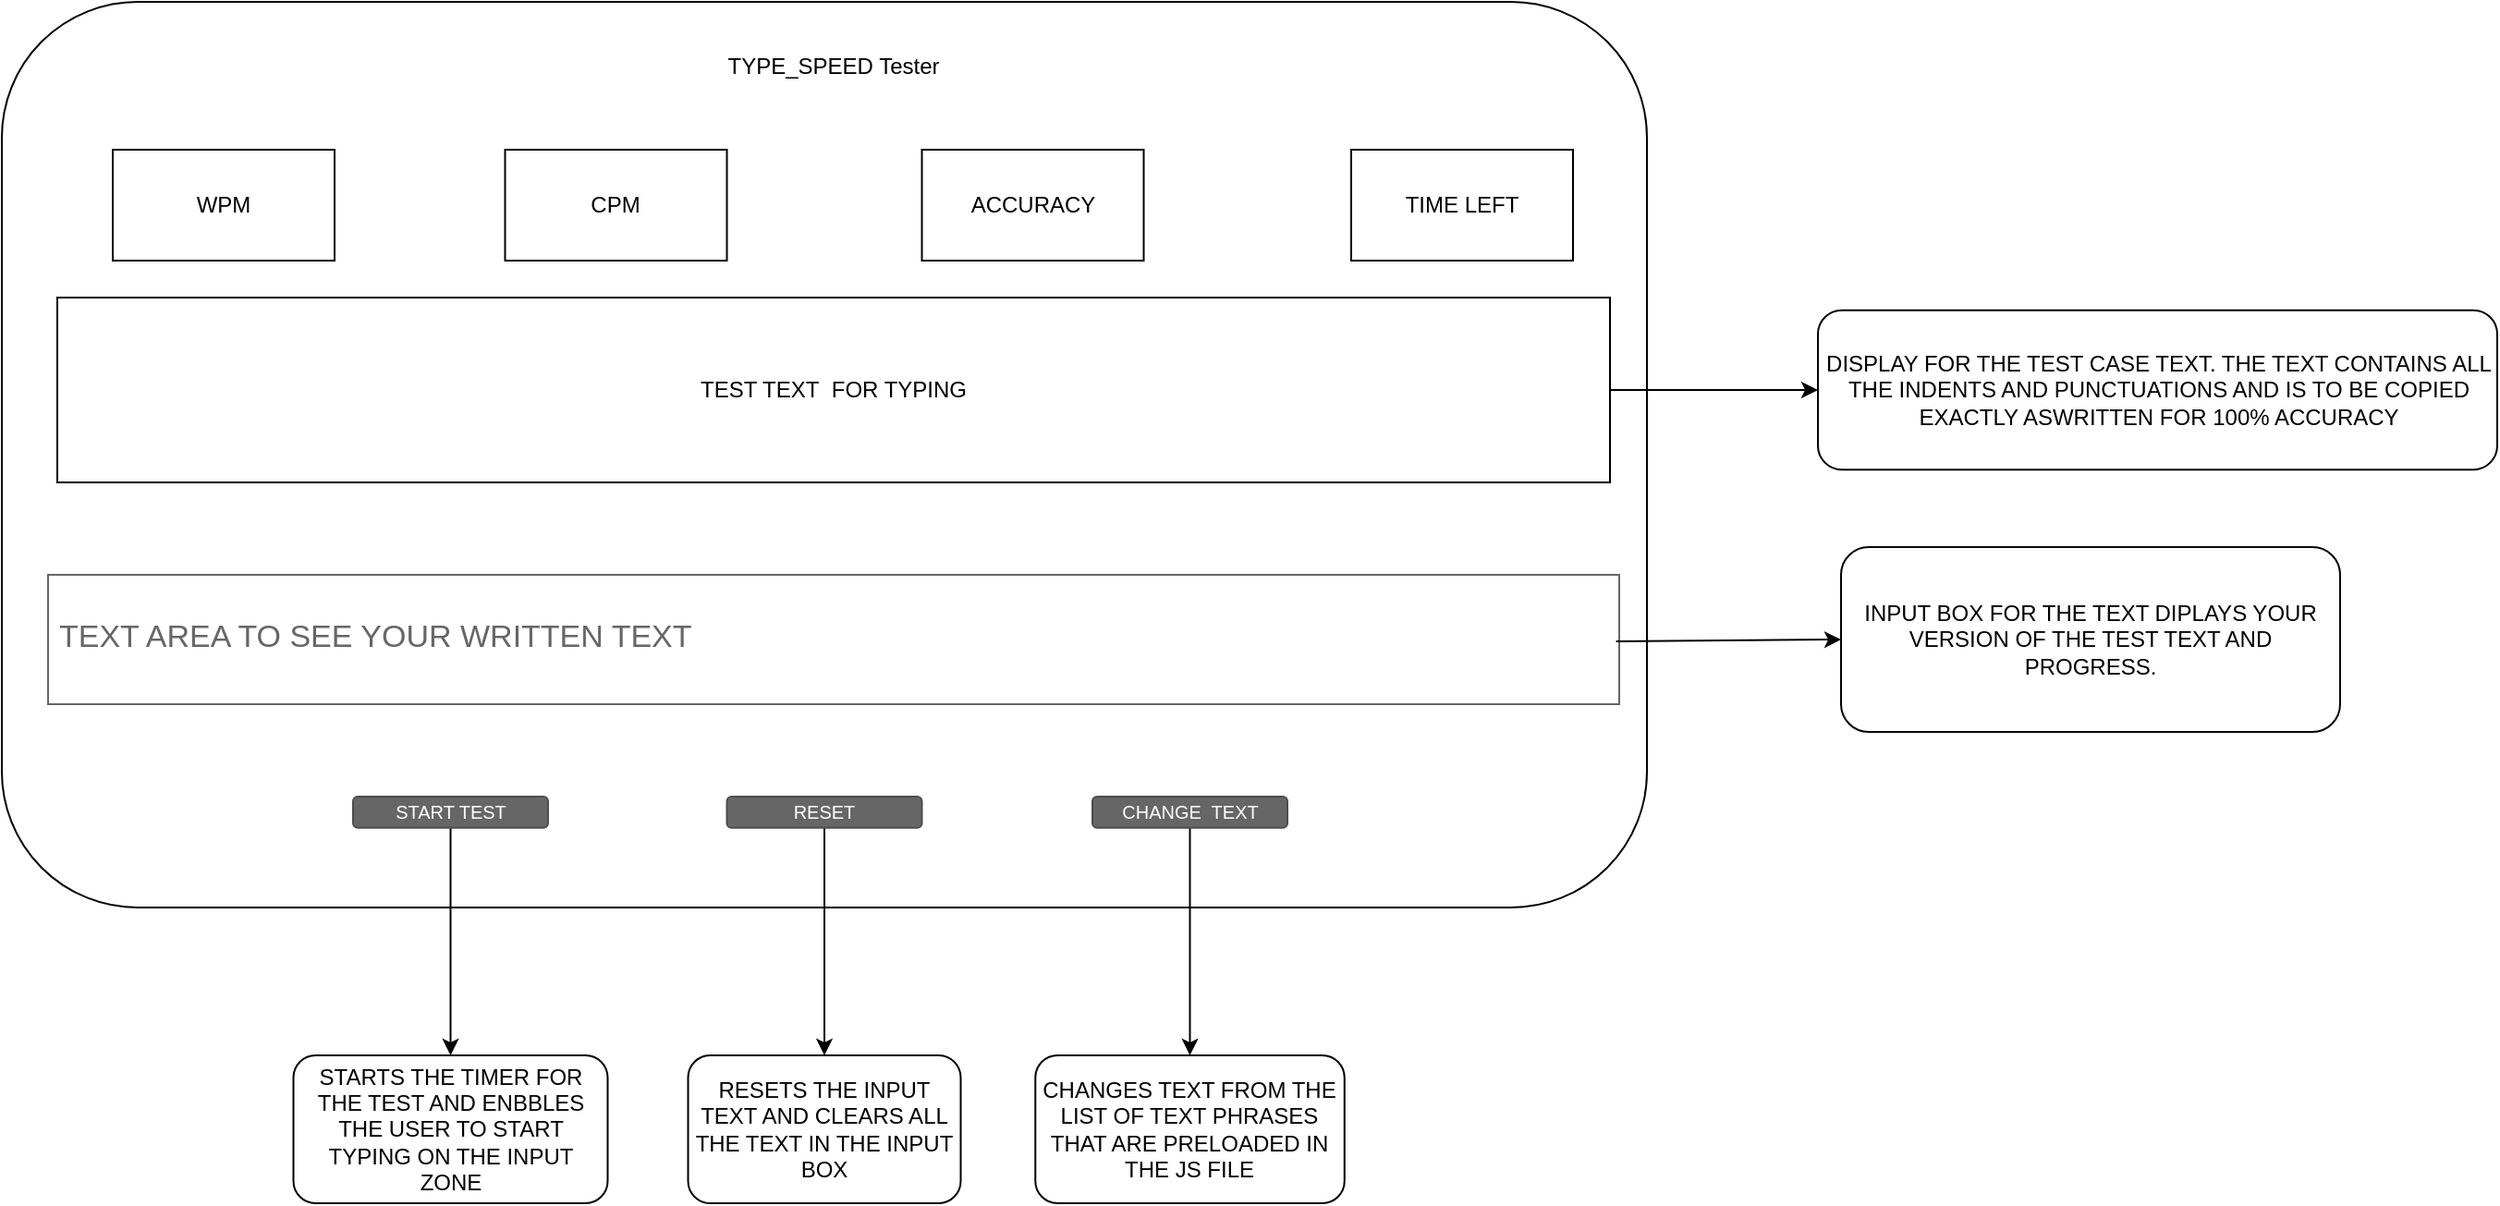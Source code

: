 <mxfile>
    <diagram id="ygVibFNWMpahL8YUq-z6" name="Page-1">
        <mxGraphModel dx="1689" dy="859" grid="1" gridSize="10" guides="1" tooltips="1" connect="1" arrows="1" fold="1" page="1" pageScale="1" pageWidth="850" pageHeight="1100" math="0" shadow="0">
            <root>
                <mxCell id="0"/>
                <mxCell id="1" parent="0"/>
                <mxCell id="4" value="" style="rounded=1;whiteSpace=wrap;html=1;" parent="1" vertex="1">
                    <mxGeometry x="70" y="90" width="890" height="490" as="geometry"/>
                </mxCell>
                <mxCell id="5" value="TYPE_SPEED Tester" style="text;html=1;align=center;verticalAlign=middle;whiteSpace=wrap;rounded=0;" parent="1" vertex="1">
                    <mxGeometry x="430" y="100" width="180" height="50" as="geometry"/>
                </mxCell>
                <mxCell id="26" style="edgeStyle=none;html=1;exitX=1;exitY=0.5;exitDx=0;exitDy=0;" parent="1" source="7" target="27" edge="1">
                    <mxGeometry relative="1" as="geometry">
                        <mxPoint x="1110" y="230" as="targetPoint"/>
                    </mxGeometry>
                </mxCell>
                <mxCell id="7" value="TEST TEXT&amp;nbsp; FOR TYPING" style="rounded=0;whiteSpace=wrap;html=1;" parent="1" vertex="1">
                    <mxGeometry x="100" y="250" width="840" height="100" as="geometry"/>
                </mxCell>
                <mxCell id="20" value="TEXT AREA TO SEE YOUR WRITTEN TEXT" style="strokeWidth=1;shadow=0;dashed=0;align=center;html=1;shape=mxgraph.mockup.text.textBox;fontColor=#666666;align=left;fontSize=17;spacingLeft=4;spacingTop=-3;whiteSpace=wrap;strokeColor=#666666;mainText=" parent="1" vertex="1">
                    <mxGeometry x="95" y="400" width="850" height="70" as="geometry"/>
                </mxCell>
                <mxCell id="40" style="edgeStyle=none;html=1;exitX=0.5;exitY=1;exitDx=0;exitDy=0;entryX=0.5;entryY=0;entryDx=0;entryDy=0;" parent="1" source="22" target="39" edge="1">
                    <mxGeometry relative="1" as="geometry"/>
                </mxCell>
                <mxCell id="22" value="RESET" style="rounded=1;html=1;shadow=0;dashed=0;whiteSpace=wrap;fontSize=10;fillColor=#666666;align=center;strokeColor=#4D4D4D;fontColor=#ffffff;" parent="1" vertex="1">
                    <mxGeometry x="462.25" y="520" width="105.5" height="16.88" as="geometry"/>
                </mxCell>
                <mxCell id="35" style="edgeStyle=none;html=1;exitX=0.5;exitY=1;exitDx=0;exitDy=0;entryX=0.5;entryY=0;entryDx=0;entryDy=0;" parent="1" source="23" target="36" edge="1">
                    <mxGeometry relative="1" as="geometry">
                        <mxPoint x="313" y="640" as="targetPoint"/>
                    </mxGeometry>
                </mxCell>
                <mxCell id="23" value="START TEST" style="rounded=1;html=1;shadow=0;dashed=0;whiteSpace=wrap;fontSize=10;fillColor=#666666;align=center;strokeColor=#4D4D4D;fontColor=#ffffff;" parent="1" vertex="1">
                    <mxGeometry x="260" y="520" width="105.5" height="16.88" as="geometry"/>
                </mxCell>
                <mxCell id="43" style="edgeStyle=none;html=1;exitX=0.5;exitY=1;exitDx=0;exitDy=0;entryX=0.5;entryY=0;entryDx=0;entryDy=0;" parent="1" source="24" target="42" edge="1">
                    <mxGeometry relative="1" as="geometry"/>
                </mxCell>
                <mxCell id="24" value="CHANGE&amp;nbsp; TEXT" style="rounded=1;html=1;shadow=0;dashed=0;whiteSpace=wrap;fontSize=10;fillColor=#666666;align=center;strokeColor=#4D4D4D;fontColor=#ffffff;" parent="1" vertex="1">
                    <mxGeometry x="660" y="520" width="105.5" height="16.88" as="geometry"/>
                </mxCell>
                <mxCell id="27" value="&lt;span style=&quot;font-weight: normal;&quot;&gt;DISPLAY FOR THE TEST CASE TEXT. THE TEXT CONTAINS ALL THE INDENTS AND PUNCTUATIONS AND IS TO BE COPIED EXACTLY ASWRITTEN FOR 100% ACCURACY&lt;/span&gt;" style="rounded=1;whiteSpace=wrap;html=1;fontStyle=1" parent="1" vertex="1">
                    <mxGeometry x="1052.5" y="256.87" width="367.5" height="86.25" as="geometry"/>
                </mxCell>
                <mxCell id="29" value="INPUT BOX FOR THE TEXT DIPLAYS YOUR VERSION OF THE TEST TEXT AND PROGRESS." style="rounded=1;whiteSpace=wrap;html=1;" parent="1" vertex="1">
                    <mxGeometry x="1065" y="385" width="270" height="100" as="geometry"/>
                </mxCell>
                <mxCell id="31" value="WPM" style="rounded=0;whiteSpace=wrap;html=1;" parent="1" vertex="1">
                    <mxGeometry x="130" y="170" width="120" height="60" as="geometry"/>
                </mxCell>
                <mxCell id="32" value="CPM" style="rounded=0;whiteSpace=wrap;html=1;" parent="1" vertex="1">
                    <mxGeometry x="342.25" y="170" width="120" height="60" as="geometry"/>
                </mxCell>
                <mxCell id="33" value="ACCURACY" style="rounded=0;whiteSpace=wrap;html=1;" parent="1" vertex="1">
                    <mxGeometry x="567.75" y="170" width="120" height="60" as="geometry"/>
                </mxCell>
                <mxCell id="34" value="TIME LEFT" style="rounded=0;whiteSpace=wrap;html=1;" parent="1" vertex="1">
                    <mxGeometry x="800" y="170" width="120" height="60" as="geometry"/>
                </mxCell>
                <mxCell id="36" value="STARTS THE TIMER FOR THE TEST AND ENBBLES THE USER TO START TYPING ON THE INPUT ZONE" style="rounded=1;whiteSpace=wrap;html=1;" parent="1" vertex="1">
                    <mxGeometry x="227.75" y="660" width="170" height="80" as="geometry"/>
                </mxCell>
                <mxCell id="39" value="RESETS THE INPUT TEXT AND CLEARS ALL THE TEXT IN THE INPUT BOX" style="rounded=1;whiteSpace=wrap;html=1;" parent="1" vertex="1">
                    <mxGeometry x="441.25" y="660" width="147.5" height="80" as="geometry"/>
                </mxCell>
                <mxCell id="42" value="CHANGES TEXT FROM THE LIST OF TEXT PHRASES THAT ARE PRELOADED IN THE JS FILE" style="rounded=1;whiteSpace=wrap;html=1;" parent="1" vertex="1">
                    <mxGeometry x="629.13" y="660" width="167.25" height="80" as="geometry"/>
                </mxCell>
                <mxCell id="44" value="" style="endArrow=classic;html=1;exitX=0.998;exitY=0.514;exitDx=0;exitDy=0;exitPerimeter=0;entryX=0;entryY=0.5;entryDx=0;entryDy=0;" parent="1" source="20" target="29" edge="1">
                    <mxGeometry width="50" height="50" relative="1" as="geometry">
                        <mxPoint x="550" y="500" as="sourcePoint"/>
                        <mxPoint x="600" y="450" as="targetPoint"/>
                    </mxGeometry>
                </mxCell>
            </root>
        </mxGraphModel>
    </diagram>
</mxfile>